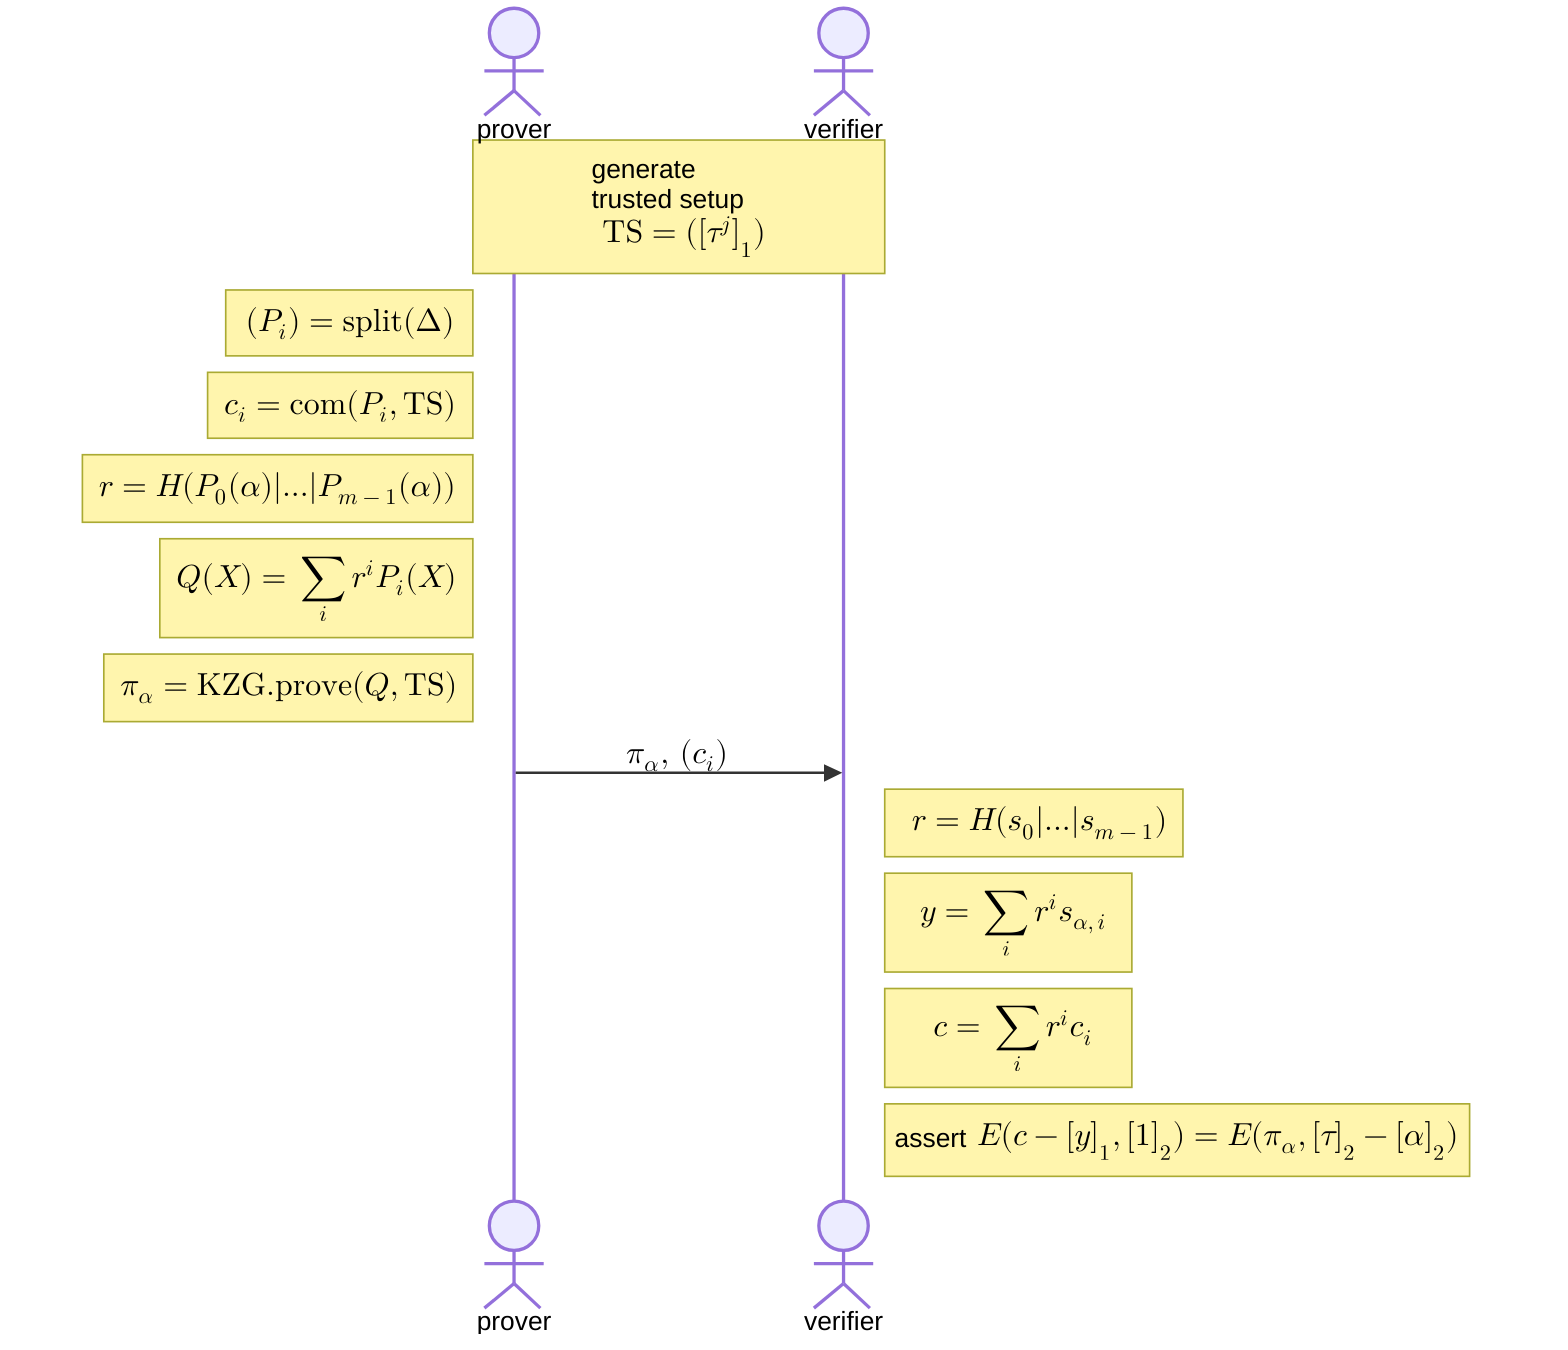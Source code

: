 sequenceDiagram
    actor prover
    actor verifier

    Note over prover,verifier: generate trusted setup<br/>$$\ \text{TS} = ([\tau^j]_1)$$

    Note left of prover: $$(P_i) = \text{split}(\Delta)$$
    Note left of prover: $$c_i = \text{com}(P_i, \text{TS})$$
    Note left of prover: $$r = H(P_0(\alpha)|...|P_{m-1}(\alpha))$$
    Note left of prover: $$Q(X) = \sum\limits_i r^i P_i(X)$$
    Note left of prover: $$\pi_\alpha = \text{KZG.prove}(Q, \text{TS})$$

    prover->>verifier: $$\pi_{\alpha} \text{, } (c_i)$$

    Note right of verifier: $$\ r = H(s_0|...|s_{m - 1})$$
    Note right of verifier: $$\ y = \sum\limits_i r^i s_{\alpha, i}$$
    Note right of verifier: $$\ c = \sum\limits_i r^i c_i$$
    Note right of verifier: assert $$\ E(c - [y]_1, [1]_2) = E(\pi_{\alpha}, [\tau]_2 - [\alpha]_2)$$